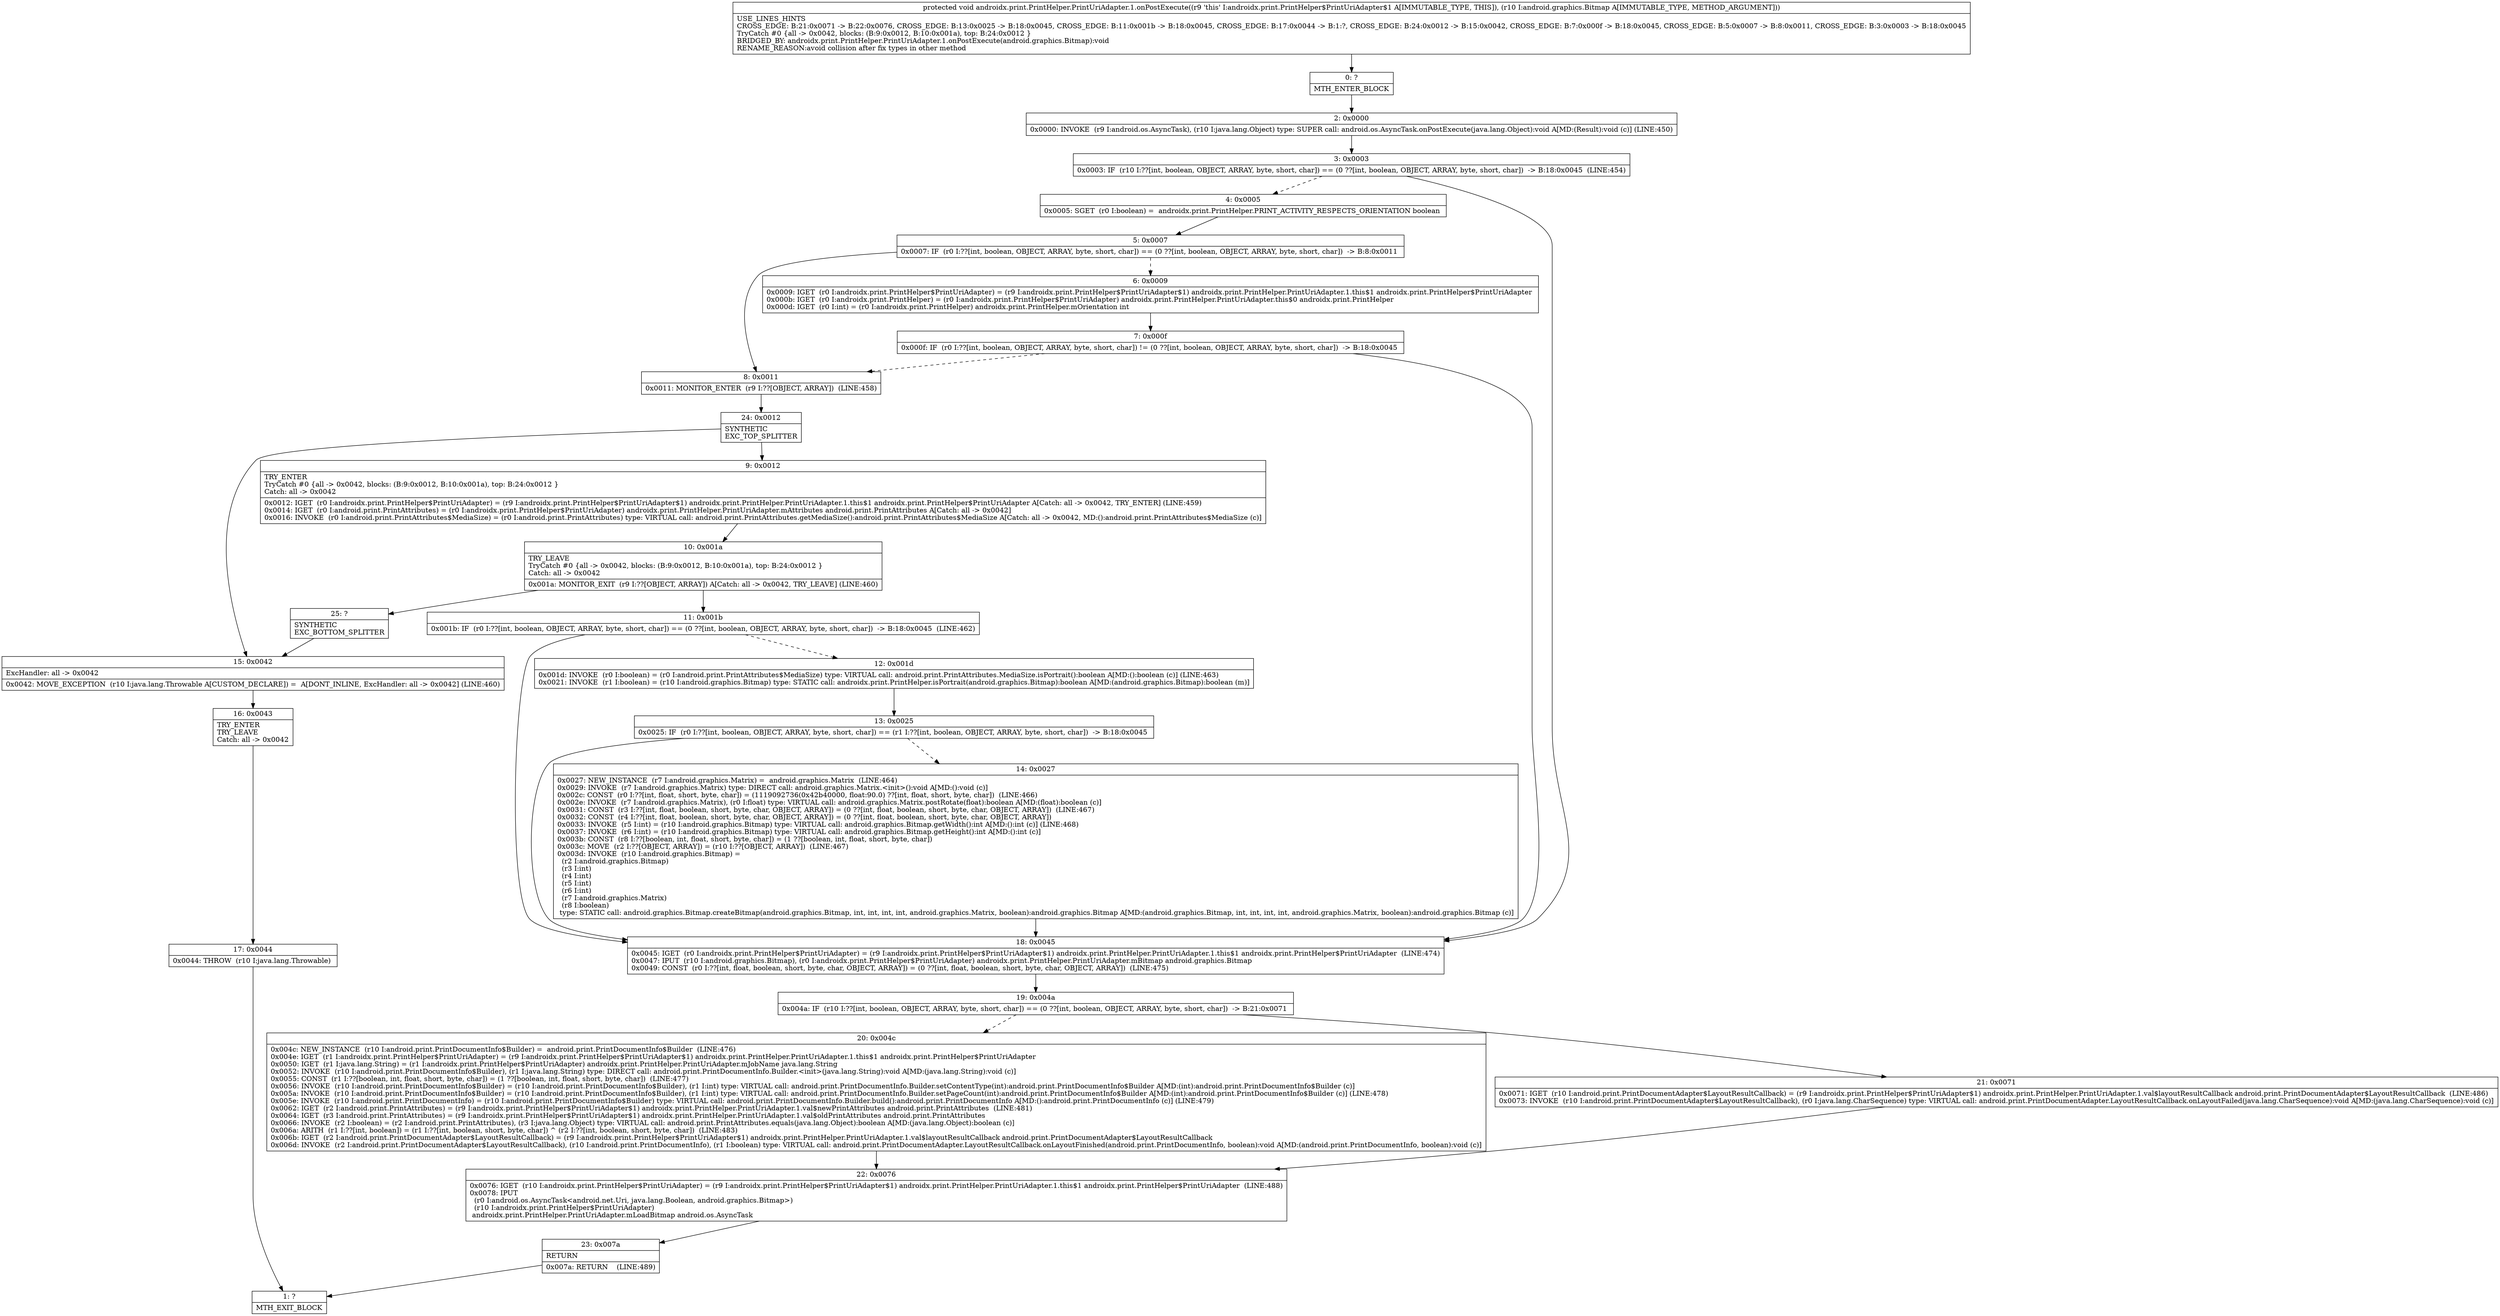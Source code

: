 digraph "CFG forandroidx.print.PrintHelper.PrintUriAdapter.1.onPostExecute(Landroid\/graphics\/Bitmap;)V" {
Node_0 [shape=record,label="{0\:\ ?|MTH_ENTER_BLOCK\l}"];
Node_2 [shape=record,label="{2\:\ 0x0000|0x0000: INVOKE  (r9 I:android.os.AsyncTask), (r10 I:java.lang.Object) type: SUPER call: android.os.AsyncTask.onPostExecute(java.lang.Object):void A[MD:(Result):void (c)] (LINE:450)\l}"];
Node_3 [shape=record,label="{3\:\ 0x0003|0x0003: IF  (r10 I:??[int, boolean, OBJECT, ARRAY, byte, short, char]) == (0 ??[int, boolean, OBJECT, ARRAY, byte, short, char])  \-\> B:18:0x0045  (LINE:454)\l}"];
Node_4 [shape=record,label="{4\:\ 0x0005|0x0005: SGET  (r0 I:boolean) =  androidx.print.PrintHelper.PRINT_ACTIVITY_RESPECTS_ORIENTATION boolean \l}"];
Node_5 [shape=record,label="{5\:\ 0x0007|0x0007: IF  (r0 I:??[int, boolean, OBJECT, ARRAY, byte, short, char]) == (0 ??[int, boolean, OBJECT, ARRAY, byte, short, char])  \-\> B:8:0x0011 \l}"];
Node_6 [shape=record,label="{6\:\ 0x0009|0x0009: IGET  (r0 I:androidx.print.PrintHelper$PrintUriAdapter) = (r9 I:androidx.print.PrintHelper$PrintUriAdapter$1) androidx.print.PrintHelper.PrintUriAdapter.1.this$1 androidx.print.PrintHelper$PrintUriAdapter \l0x000b: IGET  (r0 I:androidx.print.PrintHelper) = (r0 I:androidx.print.PrintHelper$PrintUriAdapter) androidx.print.PrintHelper.PrintUriAdapter.this$0 androidx.print.PrintHelper \l0x000d: IGET  (r0 I:int) = (r0 I:androidx.print.PrintHelper) androidx.print.PrintHelper.mOrientation int \l}"];
Node_7 [shape=record,label="{7\:\ 0x000f|0x000f: IF  (r0 I:??[int, boolean, OBJECT, ARRAY, byte, short, char]) != (0 ??[int, boolean, OBJECT, ARRAY, byte, short, char])  \-\> B:18:0x0045 \l}"];
Node_8 [shape=record,label="{8\:\ 0x0011|0x0011: MONITOR_ENTER  (r9 I:??[OBJECT, ARRAY])  (LINE:458)\l}"];
Node_24 [shape=record,label="{24\:\ 0x0012|SYNTHETIC\lEXC_TOP_SPLITTER\l}"];
Node_9 [shape=record,label="{9\:\ 0x0012|TRY_ENTER\lTryCatch #0 \{all \-\> 0x0042, blocks: (B:9:0x0012, B:10:0x001a), top: B:24:0x0012 \}\lCatch: all \-\> 0x0042\l|0x0012: IGET  (r0 I:androidx.print.PrintHelper$PrintUriAdapter) = (r9 I:androidx.print.PrintHelper$PrintUriAdapter$1) androidx.print.PrintHelper.PrintUriAdapter.1.this$1 androidx.print.PrintHelper$PrintUriAdapter A[Catch: all \-\> 0x0042, TRY_ENTER] (LINE:459)\l0x0014: IGET  (r0 I:android.print.PrintAttributes) = (r0 I:androidx.print.PrintHelper$PrintUriAdapter) androidx.print.PrintHelper.PrintUriAdapter.mAttributes android.print.PrintAttributes A[Catch: all \-\> 0x0042]\l0x0016: INVOKE  (r0 I:android.print.PrintAttributes$MediaSize) = (r0 I:android.print.PrintAttributes) type: VIRTUAL call: android.print.PrintAttributes.getMediaSize():android.print.PrintAttributes$MediaSize A[Catch: all \-\> 0x0042, MD:():android.print.PrintAttributes$MediaSize (c)]\l}"];
Node_10 [shape=record,label="{10\:\ 0x001a|TRY_LEAVE\lTryCatch #0 \{all \-\> 0x0042, blocks: (B:9:0x0012, B:10:0x001a), top: B:24:0x0012 \}\lCatch: all \-\> 0x0042\l|0x001a: MONITOR_EXIT  (r9 I:??[OBJECT, ARRAY]) A[Catch: all \-\> 0x0042, TRY_LEAVE] (LINE:460)\l}"];
Node_11 [shape=record,label="{11\:\ 0x001b|0x001b: IF  (r0 I:??[int, boolean, OBJECT, ARRAY, byte, short, char]) == (0 ??[int, boolean, OBJECT, ARRAY, byte, short, char])  \-\> B:18:0x0045  (LINE:462)\l}"];
Node_12 [shape=record,label="{12\:\ 0x001d|0x001d: INVOKE  (r0 I:boolean) = (r0 I:android.print.PrintAttributes$MediaSize) type: VIRTUAL call: android.print.PrintAttributes.MediaSize.isPortrait():boolean A[MD:():boolean (c)] (LINE:463)\l0x0021: INVOKE  (r1 I:boolean) = (r10 I:android.graphics.Bitmap) type: STATIC call: androidx.print.PrintHelper.isPortrait(android.graphics.Bitmap):boolean A[MD:(android.graphics.Bitmap):boolean (m)]\l}"];
Node_13 [shape=record,label="{13\:\ 0x0025|0x0025: IF  (r0 I:??[int, boolean, OBJECT, ARRAY, byte, short, char]) == (r1 I:??[int, boolean, OBJECT, ARRAY, byte, short, char])  \-\> B:18:0x0045 \l}"];
Node_14 [shape=record,label="{14\:\ 0x0027|0x0027: NEW_INSTANCE  (r7 I:android.graphics.Matrix) =  android.graphics.Matrix  (LINE:464)\l0x0029: INVOKE  (r7 I:android.graphics.Matrix) type: DIRECT call: android.graphics.Matrix.\<init\>():void A[MD:():void (c)]\l0x002c: CONST  (r0 I:??[int, float, short, byte, char]) = (1119092736(0x42b40000, float:90.0) ??[int, float, short, byte, char])  (LINE:466)\l0x002e: INVOKE  (r7 I:android.graphics.Matrix), (r0 I:float) type: VIRTUAL call: android.graphics.Matrix.postRotate(float):boolean A[MD:(float):boolean (c)]\l0x0031: CONST  (r3 I:??[int, float, boolean, short, byte, char, OBJECT, ARRAY]) = (0 ??[int, float, boolean, short, byte, char, OBJECT, ARRAY])  (LINE:467)\l0x0032: CONST  (r4 I:??[int, float, boolean, short, byte, char, OBJECT, ARRAY]) = (0 ??[int, float, boolean, short, byte, char, OBJECT, ARRAY]) \l0x0033: INVOKE  (r5 I:int) = (r10 I:android.graphics.Bitmap) type: VIRTUAL call: android.graphics.Bitmap.getWidth():int A[MD:():int (c)] (LINE:468)\l0x0037: INVOKE  (r6 I:int) = (r10 I:android.graphics.Bitmap) type: VIRTUAL call: android.graphics.Bitmap.getHeight():int A[MD:():int (c)]\l0x003b: CONST  (r8 I:??[boolean, int, float, short, byte, char]) = (1 ??[boolean, int, float, short, byte, char]) \l0x003c: MOVE  (r2 I:??[OBJECT, ARRAY]) = (r10 I:??[OBJECT, ARRAY])  (LINE:467)\l0x003d: INVOKE  (r10 I:android.graphics.Bitmap) = \l  (r2 I:android.graphics.Bitmap)\l  (r3 I:int)\l  (r4 I:int)\l  (r5 I:int)\l  (r6 I:int)\l  (r7 I:android.graphics.Matrix)\l  (r8 I:boolean)\l type: STATIC call: android.graphics.Bitmap.createBitmap(android.graphics.Bitmap, int, int, int, int, android.graphics.Matrix, boolean):android.graphics.Bitmap A[MD:(android.graphics.Bitmap, int, int, int, int, android.graphics.Matrix, boolean):android.graphics.Bitmap (c)]\l}"];
Node_25 [shape=record,label="{25\:\ ?|SYNTHETIC\lEXC_BOTTOM_SPLITTER\l}"];
Node_15 [shape=record,label="{15\:\ 0x0042|ExcHandler: all \-\> 0x0042\l|0x0042: MOVE_EXCEPTION  (r10 I:java.lang.Throwable A[CUSTOM_DECLARE]) =  A[DONT_INLINE, ExcHandler: all \-\> 0x0042] (LINE:460)\l}"];
Node_16 [shape=record,label="{16\:\ 0x0043|TRY_ENTER\lTRY_LEAVE\lCatch: all \-\> 0x0042\l}"];
Node_17 [shape=record,label="{17\:\ 0x0044|0x0044: THROW  (r10 I:java.lang.Throwable) \l}"];
Node_1 [shape=record,label="{1\:\ ?|MTH_EXIT_BLOCK\l}"];
Node_18 [shape=record,label="{18\:\ 0x0045|0x0045: IGET  (r0 I:androidx.print.PrintHelper$PrintUriAdapter) = (r9 I:androidx.print.PrintHelper$PrintUriAdapter$1) androidx.print.PrintHelper.PrintUriAdapter.1.this$1 androidx.print.PrintHelper$PrintUriAdapter  (LINE:474)\l0x0047: IPUT  (r10 I:android.graphics.Bitmap), (r0 I:androidx.print.PrintHelper$PrintUriAdapter) androidx.print.PrintHelper.PrintUriAdapter.mBitmap android.graphics.Bitmap \l0x0049: CONST  (r0 I:??[int, float, boolean, short, byte, char, OBJECT, ARRAY]) = (0 ??[int, float, boolean, short, byte, char, OBJECT, ARRAY])  (LINE:475)\l}"];
Node_19 [shape=record,label="{19\:\ 0x004a|0x004a: IF  (r10 I:??[int, boolean, OBJECT, ARRAY, byte, short, char]) == (0 ??[int, boolean, OBJECT, ARRAY, byte, short, char])  \-\> B:21:0x0071 \l}"];
Node_20 [shape=record,label="{20\:\ 0x004c|0x004c: NEW_INSTANCE  (r10 I:android.print.PrintDocumentInfo$Builder) =  android.print.PrintDocumentInfo$Builder  (LINE:476)\l0x004e: IGET  (r1 I:androidx.print.PrintHelper$PrintUriAdapter) = (r9 I:androidx.print.PrintHelper$PrintUriAdapter$1) androidx.print.PrintHelper.PrintUriAdapter.1.this$1 androidx.print.PrintHelper$PrintUriAdapter \l0x0050: IGET  (r1 I:java.lang.String) = (r1 I:androidx.print.PrintHelper$PrintUriAdapter) androidx.print.PrintHelper.PrintUriAdapter.mJobName java.lang.String \l0x0052: INVOKE  (r10 I:android.print.PrintDocumentInfo$Builder), (r1 I:java.lang.String) type: DIRECT call: android.print.PrintDocumentInfo.Builder.\<init\>(java.lang.String):void A[MD:(java.lang.String):void (c)]\l0x0055: CONST  (r1 I:??[boolean, int, float, short, byte, char]) = (1 ??[boolean, int, float, short, byte, char])  (LINE:477)\l0x0056: INVOKE  (r10 I:android.print.PrintDocumentInfo$Builder) = (r10 I:android.print.PrintDocumentInfo$Builder), (r1 I:int) type: VIRTUAL call: android.print.PrintDocumentInfo.Builder.setContentType(int):android.print.PrintDocumentInfo$Builder A[MD:(int):android.print.PrintDocumentInfo$Builder (c)]\l0x005a: INVOKE  (r10 I:android.print.PrintDocumentInfo$Builder) = (r10 I:android.print.PrintDocumentInfo$Builder), (r1 I:int) type: VIRTUAL call: android.print.PrintDocumentInfo.Builder.setPageCount(int):android.print.PrintDocumentInfo$Builder A[MD:(int):android.print.PrintDocumentInfo$Builder (c)] (LINE:478)\l0x005e: INVOKE  (r10 I:android.print.PrintDocumentInfo) = (r10 I:android.print.PrintDocumentInfo$Builder) type: VIRTUAL call: android.print.PrintDocumentInfo.Builder.build():android.print.PrintDocumentInfo A[MD:():android.print.PrintDocumentInfo (c)] (LINE:479)\l0x0062: IGET  (r2 I:android.print.PrintAttributes) = (r9 I:androidx.print.PrintHelper$PrintUriAdapter$1) androidx.print.PrintHelper.PrintUriAdapter.1.val$newPrintAttributes android.print.PrintAttributes  (LINE:481)\l0x0064: IGET  (r3 I:android.print.PrintAttributes) = (r9 I:androidx.print.PrintHelper$PrintUriAdapter$1) androidx.print.PrintHelper.PrintUriAdapter.1.val$oldPrintAttributes android.print.PrintAttributes \l0x0066: INVOKE  (r2 I:boolean) = (r2 I:android.print.PrintAttributes), (r3 I:java.lang.Object) type: VIRTUAL call: android.print.PrintAttributes.equals(java.lang.Object):boolean A[MD:(java.lang.Object):boolean (c)]\l0x006a: ARITH  (r1 I:??[int, boolean]) = (r1 I:??[int, boolean, short, byte, char]) ^ (r2 I:??[int, boolean, short, byte, char])  (LINE:483)\l0x006b: IGET  (r2 I:android.print.PrintDocumentAdapter$LayoutResultCallback) = (r9 I:androidx.print.PrintHelper$PrintUriAdapter$1) androidx.print.PrintHelper.PrintUriAdapter.1.val$layoutResultCallback android.print.PrintDocumentAdapter$LayoutResultCallback \l0x006d: INVOKE  (r2 I:android.print.PrintDocumentAdapter$LayoutResultCallback), (r10 I:android.print.PrintDocumentInfo), (r1 I:boolean) type: VIRTUAL call: android.print.PrintDocumentAdapter.LayoutResultCallback.onLayoutFinished(android.print.PrintDocumentInfo, boolean):void A[MD:(android.print.PrintDocumentInfo, boolean):void (c)]\l}"];
Node_22 [shape=record,label="{22\:\ 0x0076|0x0076: IGET  (r10 I:androidx.print.PrintHelper$PrintUriAdapter) = (r9 I:androidx.print.PrintHelper$PrintUriAdapter$1) androidx.print.PrintHelper.PrintUriAdapter.1.this$1 androidx.print.PrintHelper$PrintUriAdapter  (LINE:488)\l0x0078: IPUT  \l  (r0 I:android.os.AsyncTask\<android.net.Uri, java.lang.Boolean, android.graphics.Bitmap\>)\l  (r10 I:androidx.print.PrintHelper$PrintUriAdapter)\l androidx.print.PrintHelper.PrintUriAdapter.mLoadBitmap android.os.AsyncTask \l}"];
Node_23 [shape=record,label="{23\:\ 0x007a|RETURN\l|0x007a: RETURN    (LINE:489)\l}"];
Node_21 [shape=record,label="{21\:\ 0x0071|0x0071: IGET  (r10 I:android.print.PrintDocumentAdapter$LayoutResultCallback) = (r9 I:androidx.print.PrintHelper$PrintUriAdapter$1) androidx.print.PrintHelper.PrintUriAdapter.1.val$layoutResultCallback android.print.PrintDocumentAdapter$LayoutResultCallback  (LINE:486)\l0x0073: INVOKE  (r10 I:android.print.PrintDocumentAdapter$LayoutResultCallback), (r0 I:java.lang.CharSequence) type: VIRTUAL call: android.print.PrintDocumentAdapter.LayoutResultCallback.onLayoutFailed(java.lang.CharSequence):void A[MD:(java.lang.CharSequence):void (c)]\l}"];
MethodNode[shape=record,label="{protected void androidx.print.PrintHelper.PrintUriAdapter.1.onPostExecute((r9 'this' I:androidx.print.PrintHelper$PrintUriAdapter$1 A[IMMUTABLE_TYPE, THIS]), (r10 I:android.graphics.Bitmap A[IMMUTABLE_TYPE, METHOD_ARGUMENT]))  | USE_LINES_HINTS\lCROSS_EDGE: B:21:0x0071 \-\> B:22:0x0076, CROSS_EDGE: B:13:0x0025 \-\> B:18:0x0045, CROSS_EDGE: B:11:0x001b \-\> B:18:0x0045, CROSS_EDGE: B:17:0x0044 \-\> B:1:?, CROSS_EDGE: B:24:0x0012 \-\> B:15:0x0042, CROSS_EDGE: B:7:0x000f \-\> B:18:0x0045, CROSS_EDGE: B:5:0x0007 \-\> B:8:0x0011, CROSS_EDGE: B:3:0x0003 \-\> B:18:0x0045\lTryCatch #0 \{all \-\> 0x0042, blocks: (B:9:0x0012, B:10:0x001a), top: B:24:0x0012 \}\lBRIDGED_BY: androidx.print.PrintHelper.PrintUriAdapter.1.onPostExecute(android.graphics.Bitmap):void\lRENAME_REASON:avoid collision after fix types in other method\l}"];
MethodNode -> Node_0;Node_0 -> Node_2;
Node_2 -> Node_3;
Node_3 -> Node_4[style=dashed];
Node_3 -> Node_18;
Node_4 -> Node_5;
Node_5 -> Node_6[style=dashed];
Node_5 -> Node_8;
Node_6 -> Node_7;
Node_7 -> Node_8[style=dashed];
Node_7 -> Node_18;
Node_8 -> Node_24;
Node_24 -> Node_9;
Node_24 -> Node_15;
Node_9 -> Node_10;
Node_10 -> Node_11;
Node_10 -> Node_25;
Node_11 -> Node_12[style=dashed];
Node_11 -> Node_18;
Node_12 -> Node_13;
Node_13 -> Node_14[style=dashed];
Node_13 -> Node_18;
Node_14 -> Node_18;
Node_25 -> Node_15;
Node_15 -> Node_16;
Node_16 -> Node_17;
Node_17 -> Node_1;
Node_18 -> Node_19;
Node_19 -> Node_20[style=dashed];
Node_19 -> Node_21;
Node_20 -> Node_22;
Node_22 -> Node_23;
Node_23 -> Node_1;
Node_21 -> Node_22;
}

